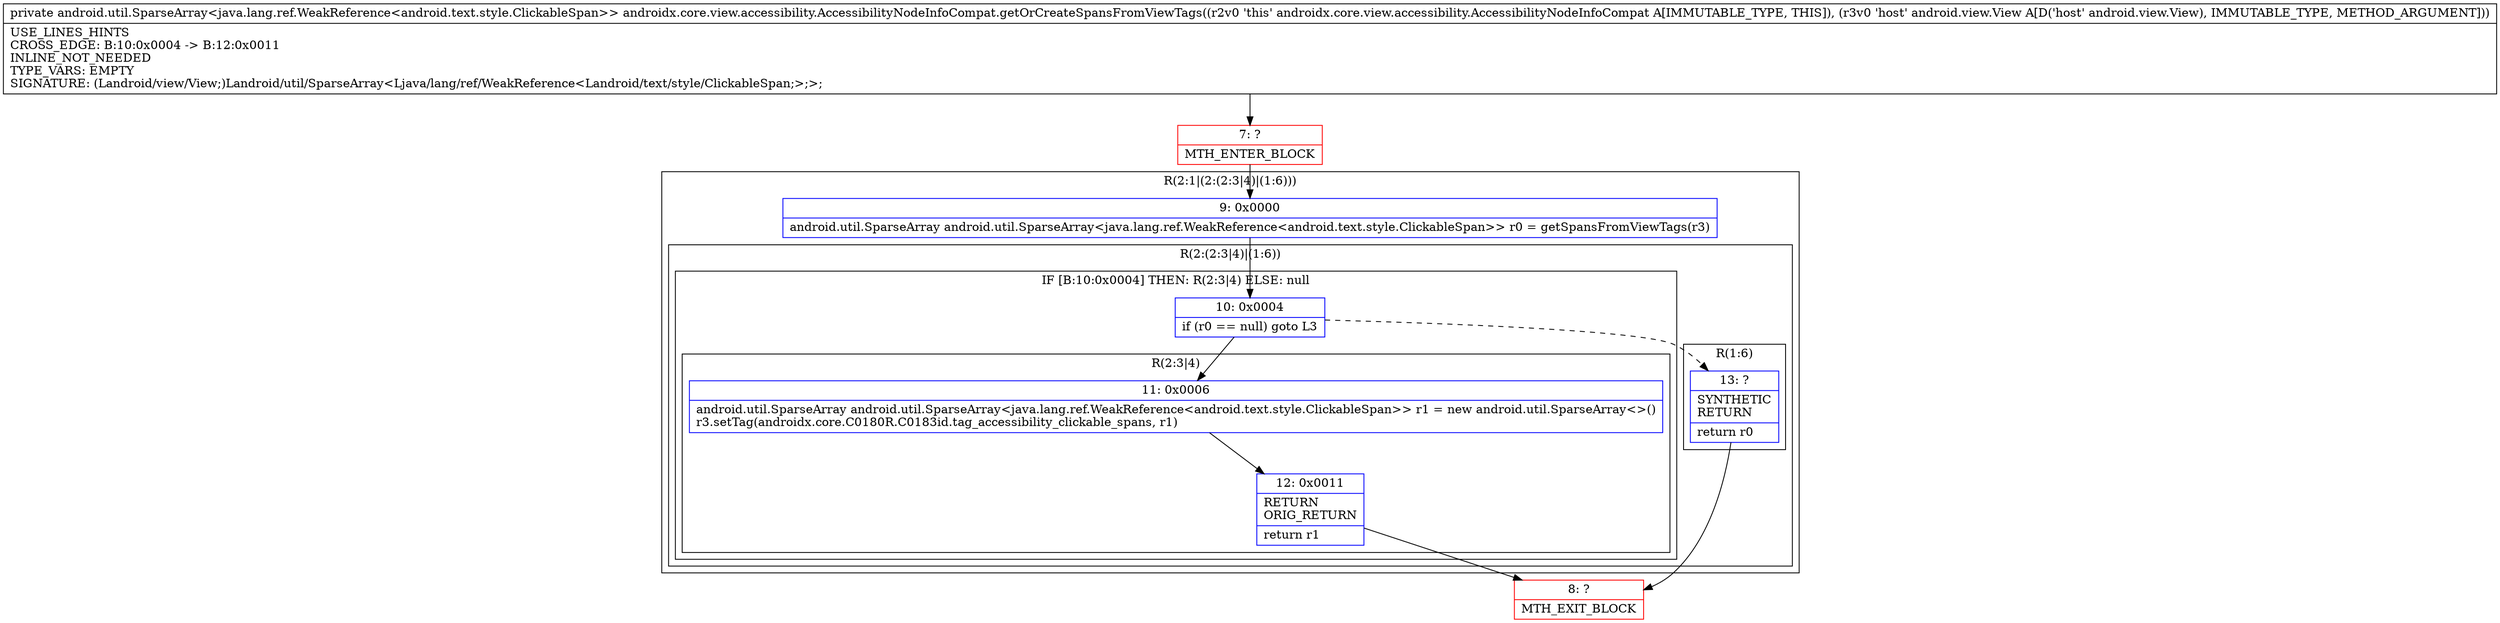 digraph "CFG forandroidx.core.view.accessibility.AccessibilityNodeInfoCompat.getOrCreateSpansFromViewTags(Landroid\/view\/View;)Landroid\/util\/SparseArray;" {
subgraph cluster_Region_1721563126 {
label = "R(2:1|(2:(2:3|4)|(1:6)))";
node [shape=record,color=blue];
Node_9 [shape=record,label="{9\:\ 0x0000|android.util.SparseArray android.util.SparseArray\<java.lang.ref.WeakReference\<android.text.style.ClickableSpan\>\> r0 = getSpansFromViewTags(r3)\l}"];
subgraph cluster_Region_1120054924 {
label = "R(2:(2:3|4)|(1:6))";
node [shape=record,color=blue];
subgraph cluster_IfRegion_1812632979 {
label = "IF [B:10:0x0004] THEN: R(2:3|4) ELSE: null";
node [shape=record,color=blue];
Node_10 [shape=record,label="{10\:\ 0x0004|if (r0 == null) goto L3\l}"];
subgraph cluster_Region_791345718 {
label = "R(2:3|4)";
node [shape=record,color=blue];
Node_11 [shape=record,label="{11\:\ 0x0006|android.util.SparseArray android.util.SparseArray\<java.lang.ref.WeakReference\<android.text.style.ClickableSpan\>\> r1 = new android.util.SparseArray\<\>()\lr3.setTag(androidx.core.C0180R.C0183id.tag_accessibility_clickable_spans, r1)\l}"];
Node_12 [shape=record,label="{12\:\ 0x0011|RETURN\lORIG_RETURN\l|return r1\l}"];
}
}
subgraph cluster_Region_2057279046 {
label = "R(1:6)";
node [shape=record,color=blue];
Node_13 [shape=record,label="{13\:\ ?|SYNTHETIC\lRETURN\l|return r0\l}"];
}
}
}
Node_7 [shape=record,color=red,label="{7\:\ ?|MTH_ENTER_BLOCK\l}"];
Node_8 [shape=record,color=red,label="{8\:\ ?|MTH_EXIT_BLOCK\l}"];
MethodNode[shape=record,label="{private android.util.SparseArray\<java.lang.ref.WeakReference\<android.text.style.ClickableSpan\>\> androidx.core.view.accessibility.AccessibilityNodeInfoCompat.getOrCreateSpansFromViewTags((r2v0 'this' androidx.core.view.accessibility.AccessibilityNodeInfoCompat A[IMMUTABLE_TYPE, THIS]), (r3v0 'host' android.view.View A[D('host' android.view.View), IMMUTABLE_TYPE, METHOD_ARGUMENT]))  | USE_LINES_HINTS\lCROSS_EDGE: B:10:0x0004 \-\> B:12:0x0011\lINLINE_NOT_NEEDED\lTYPE_VARS: EMPTY\lSIGNATURE: (Landroid\/view\/View;)Landroid\/util\/SparseArray\<Ljava\/lang\/ref\/WeakReference\<Landroid\/text\/style\/ClickableSpan;\>;\>;\l}"];
MethodNode -> Node_7;Node_9 -> Node_10;
Node_10 -> Node_11;
Node_10 -> Node_13[style=dashed];
Node_11 -> Node_12;
Node_12 -> Node_8;
Node_13 -> Node_8;
Node_7 -> Node_9;
}

